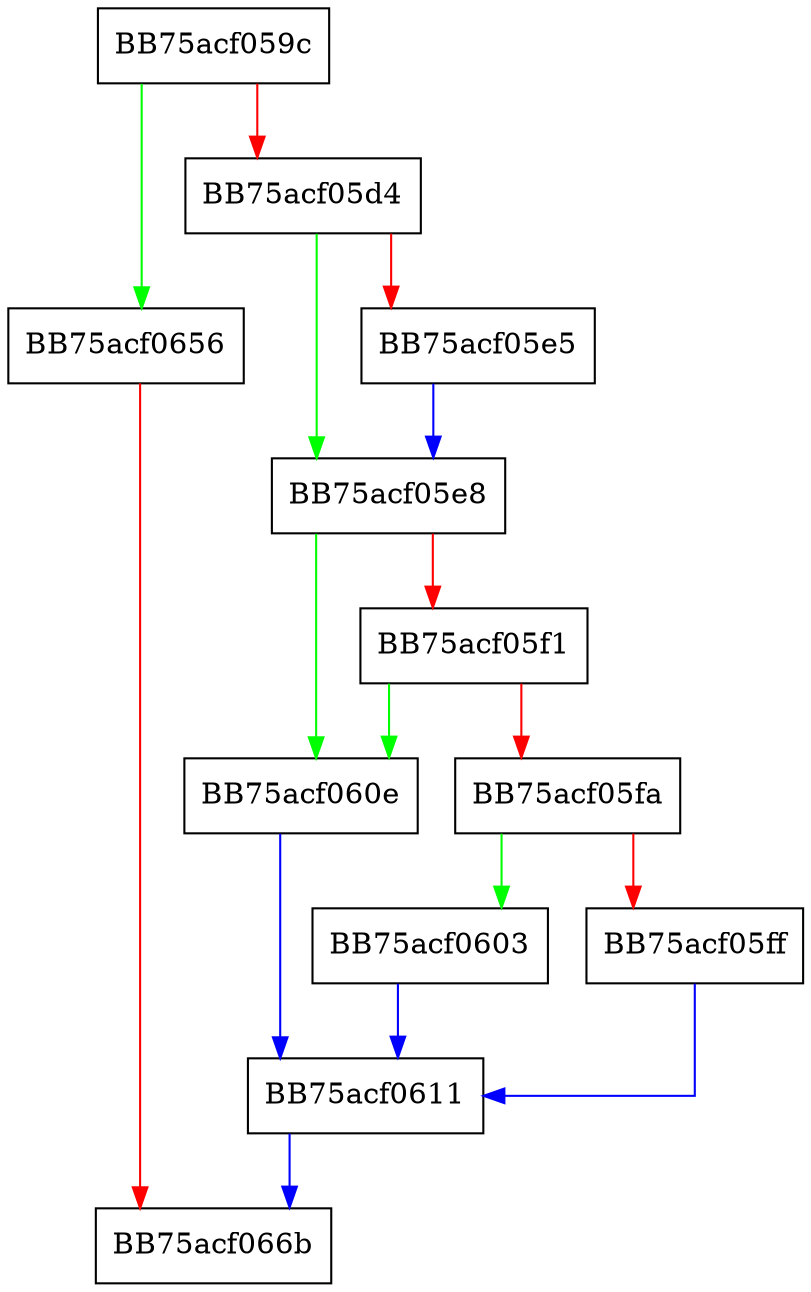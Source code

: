 digraph insert {
  node [shape="box"];
  graph [splines=ortho];
  BB75acf059c -> BB75acf0656 [color="green"];
  BB75acf059c -> BB75acf05d4 [color="red"];
  BB75acf05d4 -> BB75acf05e8 [color="green"];
  BB75acf05d4 -> BB75acf05e5 [color="red"];
  BB75acf05e5 -> BB75acf05e8 [color="blue"];
  BB75acf05e8 -> BB75acf060e [color="green"];
  BB75acf05e8 -> BB75acf05f1 [color="red"];
  BB75acf05f1 -> BB75acf060e [color="green"];
  BB75acf05f1 -> BB75acf05fa [color="red"];
  BB75acf05fa -> BB75acf0603 [color="green"];
  BB75acf05fa -> BB75acf05ff [color="red"];
  BB75acf05ff -> BB75acf0611 [color="blue"];
  BB75acf0603 -> BB75acf0611 [color="blue"];
  BB75acf060e -> BB75acf0611 [color="blue"];
  BB75acf0611 -> BB75acf066b [color="blue"];
  BB75acf0656 -> BB75acf066b [color="red"];
}